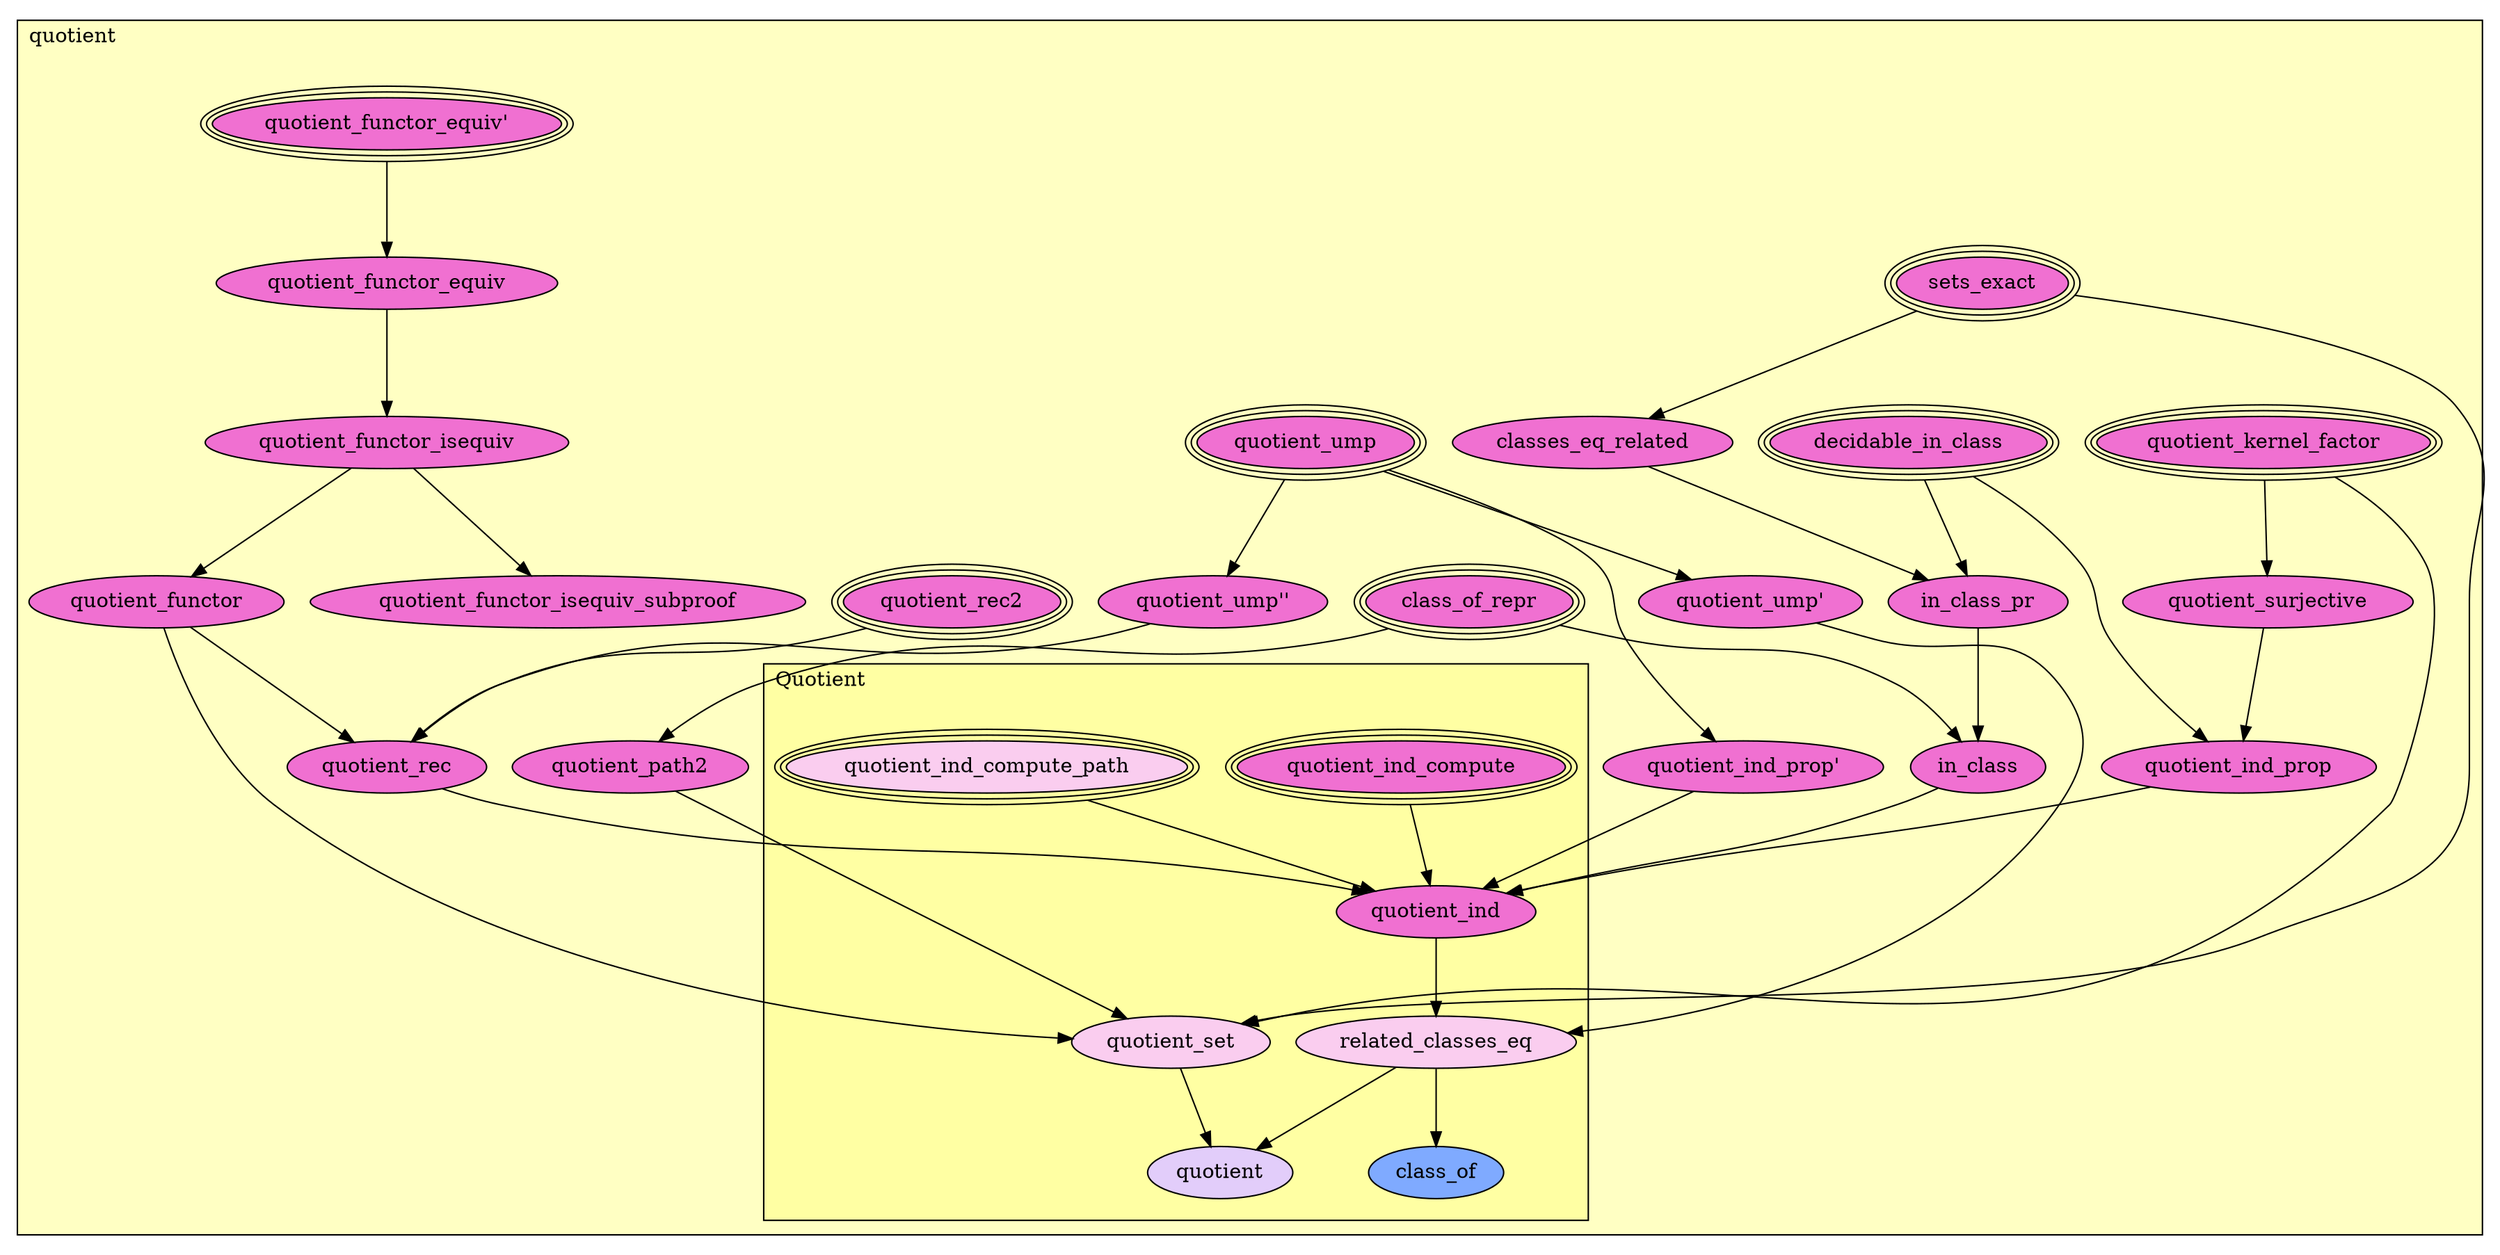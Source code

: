 digraph HoTT_HIT_quotient {
  graph [ratio=0.5]
  node [style=filled]
quotient_Quotient_quotient_ind_compute_path [label="quotient_ind_compute_path", URL=<quotient.html#Quotient.quotient_ind_compute_path>, peripheries=3, fillcolor="#FACDEF"] ;
quotient_Quotient_quotient_ind_compute [label="quotient_ind_compute", URL=<quotient.html#Quotient.quotient_ind_compute>, peripheries=3, fillcolor="#F070D1"] ;
quotient_Quotient_quotient_ind [label="quotient_ind", URL=<quotient.html#Quotient.quotient_ind>, fillcolor="#F070D1"] ;
quotient_Quotient_quotient_set [label="quotient_set", URL=<quotient.html#Quotient.quotient_set>, fillcolor="#FACDEF"] ;
quotient_Quotient_related_classes_eq [label="related_classes_eq", URL=<quotient.html#Quotient.related_classes_eq>, fillcolor="#FACDEF"] ;
quotient_Quotient_class_of [label="class_of", URL=<quotient.html#Quotient.class_of>, fillcolor="#7FAAFF"] ;
quotient_Quotient_quotient [label="quotient", URL=<quotient.html#Quotient.quotient>, fillcolor="#E2CDFA"] ;
quotient_quotient_kernel_factor [label="quotient_kernel_factor", URL=<quotient.html#quotient_kernel_factor>, peripheries=3, fillcolor="#F070D1"] ;
quotient_quotient_functor_equiv_ [label="quotient_functor_equiv'", URL=<quotient.html#quotient_functor_equiv'>, peripheries=3, fillcolor="#F070D1"] ;
quotient_quotient_functor_equiv [label="quotient_functor_equiv", URL=<quotient.html#quotient_functor_equiv>, fillcolor="#F070D1"] ;
quotient_quotient_functor_isequiv [label="quotient_functor_isequiv", URL=<quotient.html#quotient_functor_isequiv>, fillcolor="#F070D1"] ;
quotient_quotient_functor_isequiv_subproof [label="quotient_functor_isequiv_subproof", URL=<quotient.html#quotient_functor_isequiv_subproof>, fillcolor="#F070D1"] ;
quotient_quotient_functor [label="quotient_functor", URL=<quotient.html#quotient_functor>, fillcolor="#F070D1"] ;
quotient_quotient_ump [label="quotient_ump", URL=<quotient.html#quotient_ump>, peripheries=3, fillcolor="#F070D1"] ;
quotient_quotient_ump__ [label="quotient_ump''", URL=<quotient.html#quotient_ump''>, fillcolor="#F070D1"] ;
quotient_quotient_ump_ [label="quotient_ump'", URL=<quotient.html#quotient_ump'>, fillcolor="#F070D1"] ;
quotient_quotient_surjective [label="quotient_surjective", URL=<quotient.html#quotient_surjective>, fillcolor="#F070D1"] ;
quotient_quotient_ind_prop_ [label="quotient_ind_prop'", URL=<quotient.html#quotient_ind_prop'>, fillcolor="#F070D1"] ;
quotient_quotient_rec2 [label="quotient_rec2", URL=<quotient.html#quotient_rec2>, peripheries=3, fillcolor="#F070D1"] ;
quotient_quotient_rec [label="quotient_rec", URL=<quotient.html#quotient_rec>, fillcolor="#F070D1"] ;
quotient_sets_exact [label="sets_exact", URL=<quotient.html#sets_exact>, peripheries=3, fillcolor="#F070D1"] ;
quotient_classes_eq_related [label="classes_eq_related", URL=<quotient.html#classes_eq_related>, fillcolor="#F070D1"] ;
quotient_class_of_repr [label="class_of_repr", URL=<quotient.html#class_of_repr>, peripheries=3, fillcolor="#F070D1"] ;
quotient_decidable_in_class [label="decidable_in_class", URL=<quotient.html#decidable_in_class>, peripheries=3, fillcolor="#F070D1"] ;
quotient_quotient_ind_prop [label="quotient_ind_prop", URL=<quotient.html#quotient_ind_prop>, fillcolor="#F070D1"] ;
quotient_in_class_pr [label="in_class_pr", URL=<quotient.html#in_class_pr>, fillcolor="#F070D1"] ;
quotient_in_class [label="in_class", URL=<quotient.html#in_class>, fillcolor="#F070D1"] ;
quotient_quotient_path2 [label="quotient_path2", URL=<quotient.html#quotient_path2>, fillcolor="#F070D1"] ;
  quotient_Quotient_quotient_ind_compute_path -> quotient_Quotient_quotient_ind [] ;
  quotient_Quotient_quotient_ind_compute -> quotient_Quotient_quotient_ind [] ;
  quotient_Quotient_quotient_ind -> quotient_Quotient_related_classes_eq [] ;
  quotient_Quotient_quotient_set -> quotient_Quotient_quotient [] ;
  quotient_Quotient_related_classes_eq -> quotient_Quotient_class_of [] ;
  quotient_Quotient_related_classes_eq -> quotient_Quotient_quotient [] ;
  quotient_quotient_kernel_factor -> quotient_Quotient_quotient_set [] ;
  quotient_quotient_kernel_factor -> quotient_quotient_surjective [] ;
  quotient_quotient_functor_equiv_ -> quotient_quotient_functor_equiv [] ;
  quotient_quotient_functor_equiv -> quotient_quotient_functor_isequiv [] ;
  quotient_quotient_functor_isequiv -> quotient_quotient_functor_isequiv_subproof [] ;
  quotient_quotient_functor_isequiv -> quotient_quotient_functor [] ;
  quotient_quotient_functor -> quotient_Quotient_quotient_set [] ;
  quotient_quotient_functor -> quotient_quotient_rec [] ;
  quotient_quotient_ump -> quotient_quotient_ump__ [] ;
  quotient_quotient_ump -> quotient_quotient_ump_ [] ;
  quotient_quotient_ump -> quotient_quotient_ind_prop_ [] ;
  quotient_quotient_ump__ -> quotient_quotient_rec [] ;
  quotient_quotient_ump_ -> quotient_Quotient_related_classes_eq [] ;
  quotient_quotient_surjective -> quotient_quotient_ind_prop [] ;
  quotient_quotient_ind_prop_ -> quotient_Quotient_quotient_ind [] ;
  quotient_quotient_rec2 -> quotient_quotient_rec [] ;
  quotient_quotient_rec -> quotient_Quotient_quotient_ind [] ;
  quotient_sets_exact -> quotient_Quotient_quotient_set [] ;
  quotient_sets_exact -> quotient_classes_eq_related [] ;
  quotient_classes_eq_related -> quotient_in_class_pr [] ;
  quotient_class_of_repr -> quotient_in_class [] ;
  quotient_class_of_repr -> quotient_quotient_path2 [] ;
  quotient_decidable_in_class -> quotient_quotient_ind_prop [] ;
  quotient_decidable_in_class -> quotient_in_class_pr [] ;
  quotient_quotient_ind_prop -> quotient_Quotient_quotient_ind [] ;
  quotient_in_class_pr -> quotient_in_class [] ;
  quotient_in_class -> quotient_Quotient_quotient_ind [] ;
  quotient_quotient_path2 -> quotient_Quotient_quotient_set [] ;
subgraph cluster_quotient { label="quotient"; fillcolor="#FFFFC3"; labeljust=l; style=filled 
subgraph cluster_quotient_Quotient { label="Quotient"; fillcolor="#FFFFA3"; labeljust=l; style=filled 
quotient_Quotient_quotient; quotient_Quotient_class_of; quotient_Quotient_related_classes_eq; quotient_Quotient_quotient_set; quotient_Quotient_quotient_ind; quotient_Quotient_quotient_ind_compute; quotient_Quotient_quotient_ind_compute_path; };
quotient_quotient_path2; quotient_in_class; quotient_in_class_pr; quotient_quotient_ind_prop; quotient_decidable_in_class; quotient_class_of_repr; quotient_classes_eq_related; quotient_sets_exact; quotient_quotient_rec; quotient_quotient_rec2; quotient_quotient_ind_prop_; quotient_quotient_surjective; quotient_quotient_ump_; quotient_quotient_ump__; quotient_quotient_ump; quotient_quotient_functor; quotient_quotient_functor_isequiv_subproof; quotient_quotient_functor_isequiv; quotient_quotient_functor_equiv; quotient_quotient_functor_equiv_; quotient_quotient_kernel_factor; };
} /* END */
